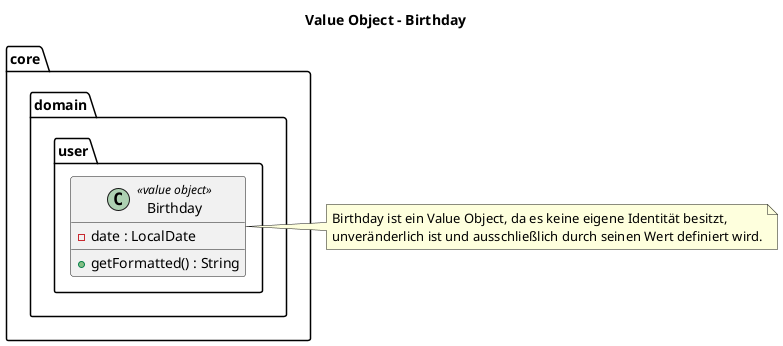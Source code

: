 @startuml ValueObject_Birthday
title Value Object – Birthday

package "core.domain.user" {
  class Birthday <<value object>> {
    - date : LocalDate
    + getFormatted() : String
  }
}

note right of Birthday
  Birthday ist ein Value Object, da es keine eigene Identität besitzt,
  unveränderlich ist und ausschließlich durch seinen Wert definiert wird.
end note

@enduml
